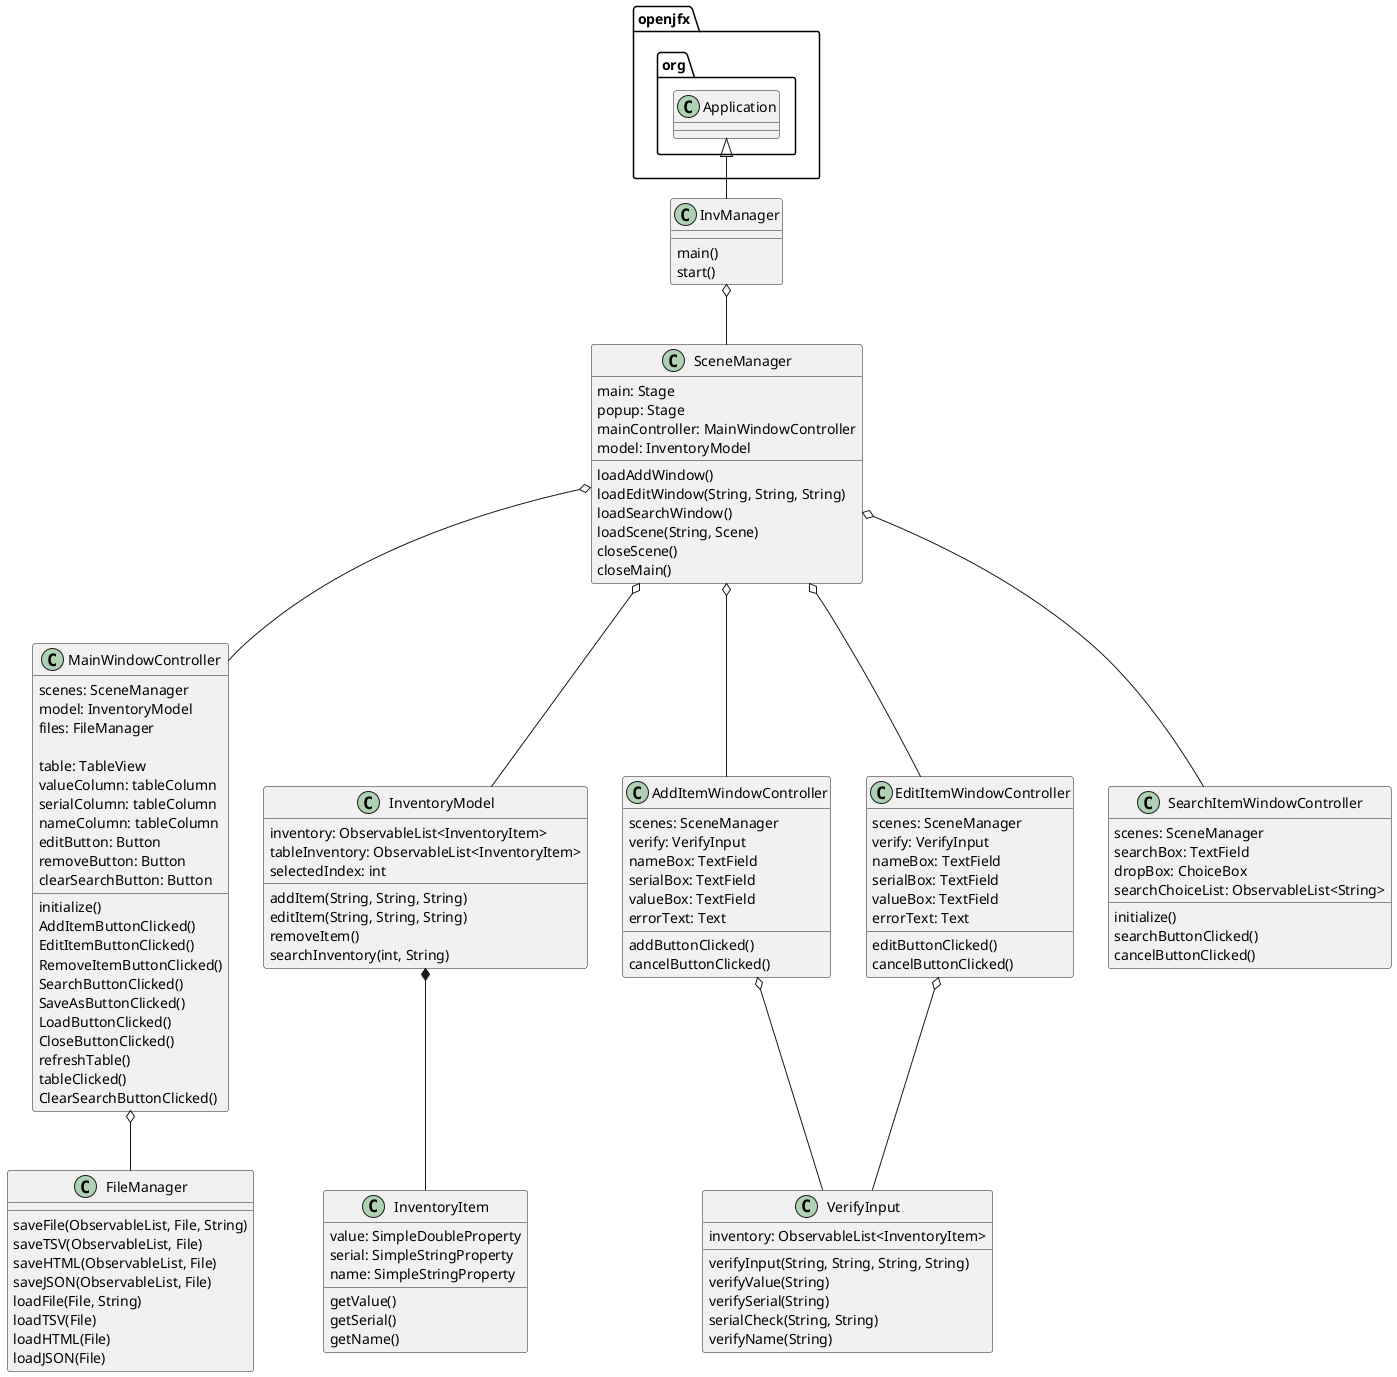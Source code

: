 @startuml

openjfx.org.Application <|== InvManager
InvManager o-- SceneManager

SceneManager o-- MainWindowController
SceneManager o-- InventoryModel
SceneManager o-- AddItemWindowController
SceneManager o-- EditItemWindowController
SceneManager o-- SearchItemWindowController
InventoryModel *-- InventoryItem
MainWindowController  o-- FileManager
AddItemWindowController o-- VerifyInput
EditItemWindowController o-- VerifyInput

Class InvManager {
    main()
    start()
}
Class SceneManager {
    main: Stage
    popup: Stage
    mainController: MainWindowController
    model: InventoryModel

    loadAddWindow()
    loadEditWindow(String, String, String)
    loadSearchWindow()
    loadScene(String, Scene)
    closeScene()
    closeMain()
}
Class MainWindowController {
    scenes: SceneManager
    model: InventoryModel
    files: FileManager

    table: TableView
    valueColumn: tableColumn
    serialColumn: tableColumn
    nameColumn: tableColumn
    editButton: Button
    removeButton: Button
    clearSearchButton: Button

    initialize()
    AddItemButtonClicked()
    EditItemButtonClicked()
    RemoveItemButtonClicked()
    SearchButtonClicked()
    SaveAsButtonClicked()
    LoadButtonClicked()
    CloseButtonClicked()
    refreshTable()
    tableClicked()
    ClearSearchButtonClicked()
}
Class AddItemWindowController {
    scenes: SceneManager
    verify: VerifyInput
    nameBox: TextField
    serialBox: TextField
    valueBox: TextField
    errorText: Text

    addButtonClicked()
    cancelButtonClicked()
}
Class EditItemWindowController {
    scenes: SceneManager
    verify: VerifyInput
    nameBox: TextField
    serialBox: TextField
    valueBox: TextField
    errorText: Text

    editButtonClicked()
    cancelButtonClicked()
}
Class SearchItemWindowController {
    scenes: SceneManager
    searchBox: TextField
    dropBox: ChoiceBox
    searchChoiceList: ObservableList<String>

    initialize()
    searchButtonClicked()
    cancelButtonClicked()
}
Class FileManager {
    saveFile(ObservableList, File, String)
    saveTSV(ObservableList, File)
    saveHTML(ObservableList, File)
    saveJSON(ObservableList, File)
    loadFile(File, String)
    loadTSV(File)
    loadHTML(File)
    loadJSON(File)
}
Class VerifyInput {
    inventory: ObservableList<InventoryItem>

    verifyInput(String, String, String, String)
    verifyValue(String)
    verifySerial(String)
    serialCheck(String, String)
    verifyName(String)
}
Class InventoryModel {
    inventory: ObservableList<InventoryItem>
    tableInventory: ObservableList<InventoryItem>
    selectedIndex: int

    addItem(String, String, String)
    editItem(String, String, String)
    removeItem()
    searchInventory(int, String)
}
Class InventoryItem {
    value: SimpleDoubleProperty
    serial: SimpleStringProperty
    name: SimpleStringProperty

    getValue()
    getSerial()
    getName()
}
@enduml